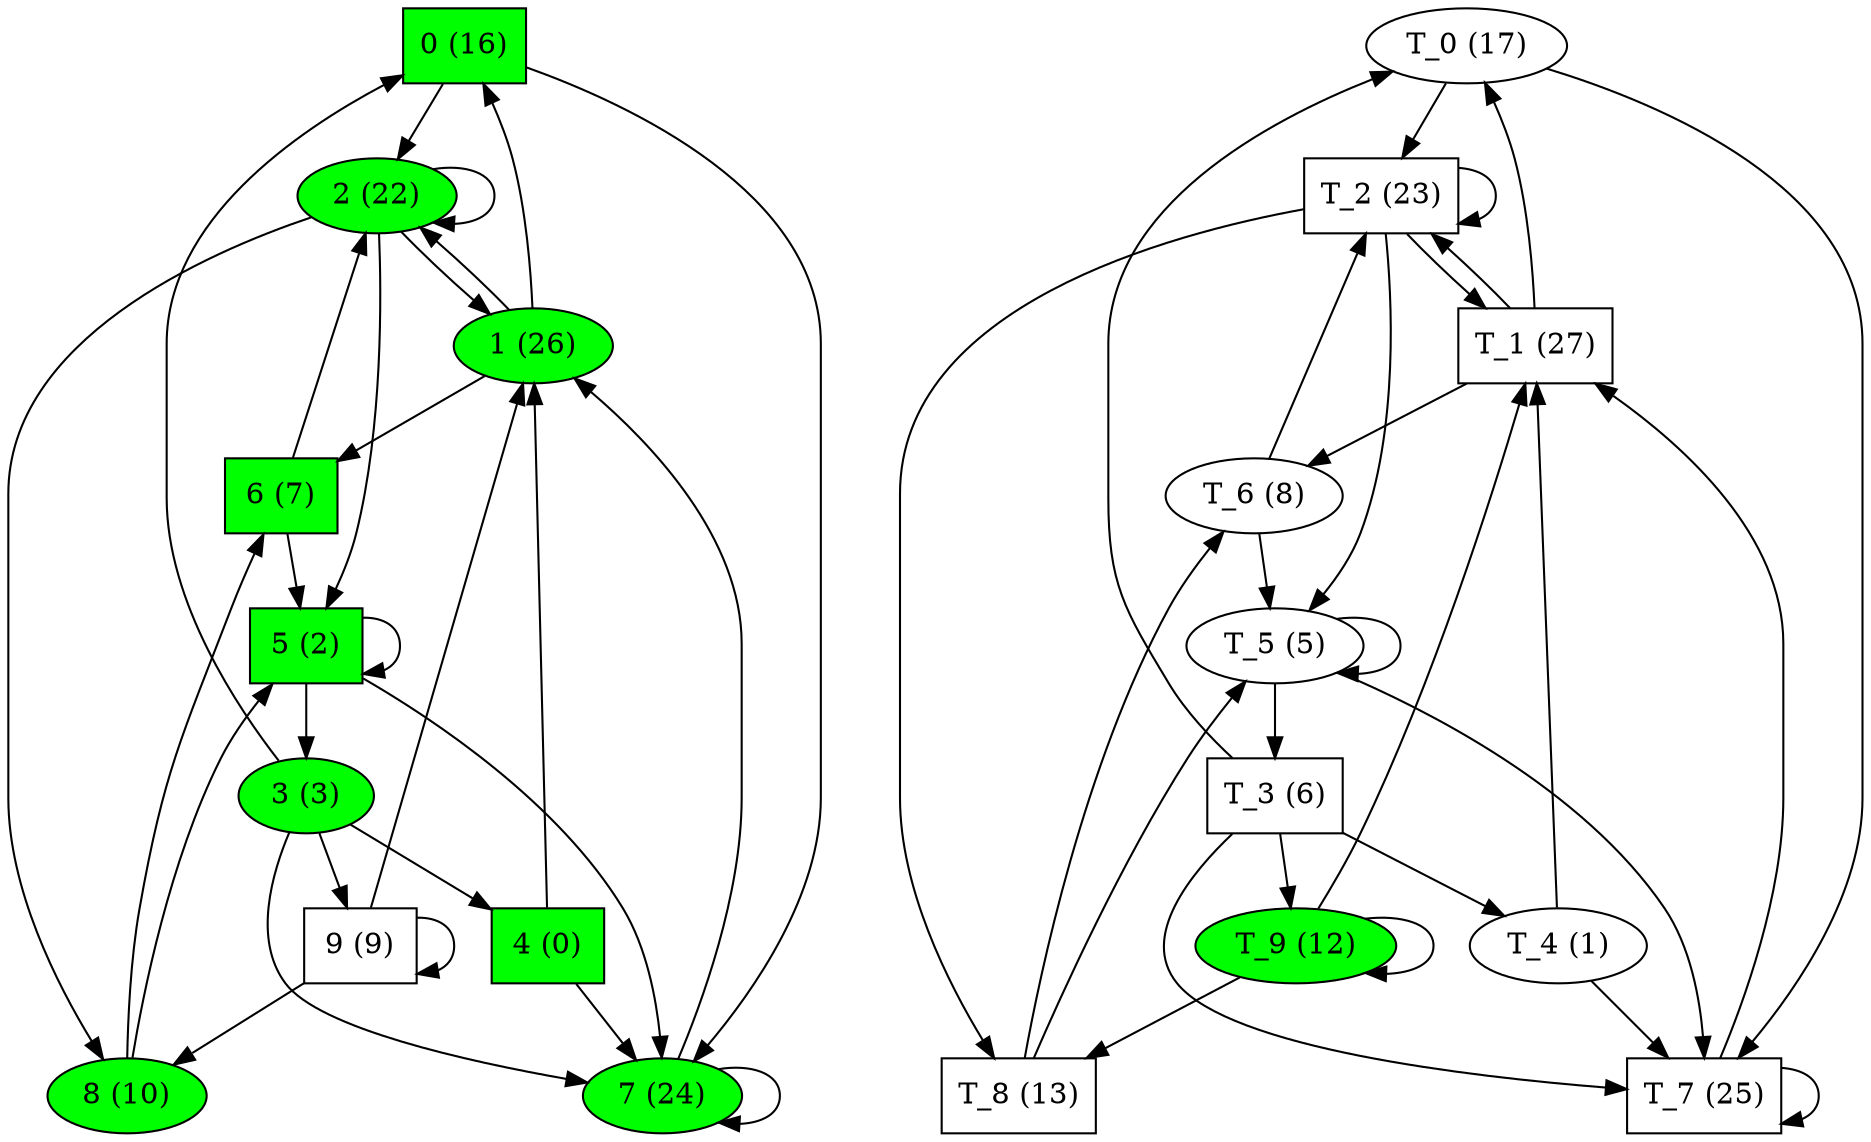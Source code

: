 digraph G { 
"0"[label="\N (16)", fillcolor=green, style=filled, shape=polygon ]
"0"->"2"
"0"->"7"
"T_0"[label="\N (17)" , color=black ]
"T_0"->"T_2"
"T_0"->"T_7"
"1"[label="\N (26)" , style=filled, fillcolor=green ]
"1"->"0"
"1"->"2"
"1"->"6"
"T_1"[label="\N (27)", color=black, shape=polygon ]
"T_1"->"T_0"
"T_1"->"T_2"
"T_1"->"T_6"
"2"[label="\N (22)" , style=filled, fillcolor=green ]
"2"->"1"
"2"->"2"
"2"->"5"
"2"->"8"
"T_2"[label="\N (23)", color=black, shape=polygon ]
"T_2"->"T_1"
"T_2"->"T_2"
"T_2"->"T_5"
"T_2"->"T_8"
"3"[label="\N (3)" , style=filled, fillcolor=green ]
"3"->"0"
"3"->"4"
"3"->"7"
"3"->"9"
"T_3"[label="\N (6)", color=black, shape=polygon ]
"T_3"->"T_0"
"T_3"->"T_4"
"T_3"->"T_7"
"T_3"->"T_9"
"4"[label="\N (0)", fillcolor=green, style=filled, shape=polygon ]
"4"->"1"
"4"->"7"
"T_4"[label="\N (1)" , color=black ]
"T_4"->"T_1"
"T_4"->"T_7"
"5"[label="\N (2)", fillcolor=green, style=filled, shape=polygon ]
"5"->"3"
"5"->"5"
"5"->"7"
"T_5"[label="\N (5)" , color=black ]
"T_5"->"T_3"
"T_5"->"T_5"
"T_5"->"T_7"
"6"[label="\N (7)", fillcolor=green, style=filled, shape=polygon ]
"6"->"2"
"6"->"5"
"T_6"[label="\N (8)" , color=black ]
"T_6"->"T_2"
"T_6"->"T_5"
"7"[label="\N (24)" , style=filled, fillcolor=green ]
"7"->"1"
"7"->"7"
"T_7"[label="\N (25)", color=black, shape=polygon ]
"T_7"->"T_1"
"T_7"->"T_7"
"8"[label="\N (10)" , style=filled, fillcolor=green ]
"8"->"5"
"8"->"6"
"T_8"[label="\N (13)", color=black, shape=polygon ]
"T_8"->"T_5"
"T_8"->"T_6"
"9"[label="\N (9)", color=black, shape=polygon ]
"9"->"1"
"9"->"8"
"9"->"9"
"T_9"[label="\N (12)" , style=filled, fillcolor=green ]
"T_9"->"T_1"
"T_9"->"T_8"
"T_9"->"T_9"
}
